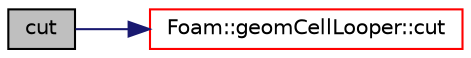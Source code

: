 digraph "cut"
{
  bgcolor="transparent";
  edge [fontname="Helvetica",fontsize="10",labelfontname="Helvetica",labelfontsize="10"];
  node [fontname="Helvetica",fontsize="10",shape=record];
  rankdir="LR";
  Node410 [label="cut",height=0.2,width=0.4,color="black", fillcolor="grey75", style="filled", fontcolor="black"];
  Node410 -> Node411 [color="midnightblue",fontsize="10",style="solid",fontname="Helvetica"];
  Node411 [label="Foam::geomCellLooper::cut",height=0.2,width=0.4,color="red",URL="$a22221.html#aa1626fec2bbc271e971cdf7baab8f534",tooltip="Create cut along circumference of celli. Gets current mesh cuts. "];
}
